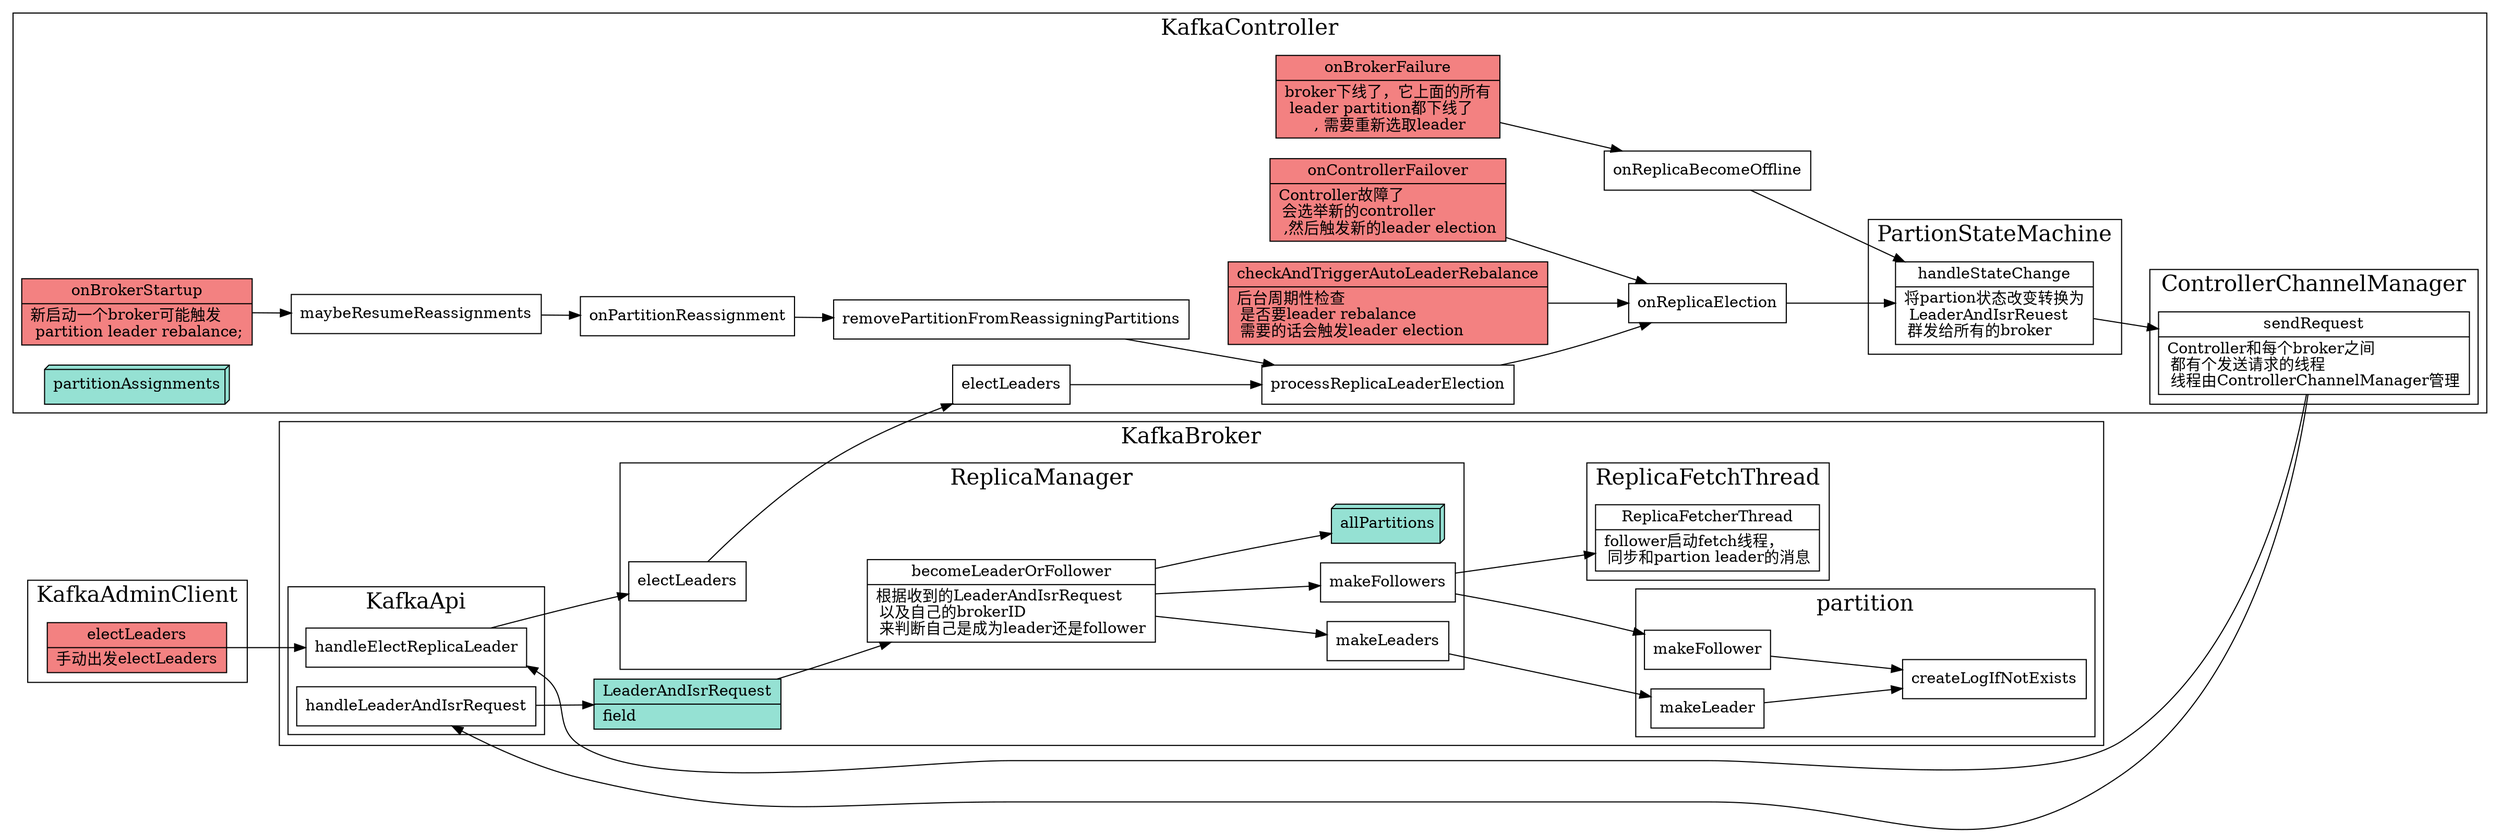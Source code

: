 digraph replica_leader_election {
  node[shape=box];
  newrank=true;
  rankdir=LR;

  subgraph cluster_KafkaBroker {
    graph[label="KafkaBroker";fontsize=20;];
    subgraph cluster_KafkaApi {
      graph[label="KafkaApi";fontsize=20;];
      handleLeaderAndIsrRequest;
      handleElectReplicaLeader;
    }

    subgraph cluster_partition {
      graph[label="partition";fontsize=20;];
      {makeLeader; makeFollower;} -> createLogIfNotExists;
    }
    subgraph cluster_ReplicaFetchThread {
      graph[label="ReplicaFetchThread";fontsize=20;];
      ReplicaFetcherThread[shape="record";
        label="{{
          ReplicaFetcherThread|
            follower启动fetch线程，\l 
            同步和partion leader的消息\l
        }}";
      ];
    }
    subgraph cluster_ReplicaManager {
      graph[label="ReplicaManager";fontsize=20;];
      becomeLeaderOrFollower[shape="record";
        label="{{
          becomeLeaderOrFollower|
            根据收到的LeaderAndIsrRequest\l
            以及自己的brokerID\l 
            来判断自己是成为leader还是follower\l
        }}";
      ];
      becomeLeaderOrFollower;
      becomeLeaderOrFollower -> {
        makeLeaders;
        makeFollowers;
        allPartitions;
      };
      allPartitions[
        fillcolor="#95e1d3"
        style=filled;
        shape=box3d;
        label="allPartitions"
      ];
      replica_electLeaders[label="electLeaders"];
      makeFollowers -> ReplicaFetcherThread;
    };

    LeaderAndIsrRequest[shape="record";
      fillcolor="#95e1d3"
      style=filled;
      label="{{
        LeaderAndIsrRequest|
          field \l
      }}";
    ];
    handleLeaderAndIsrRequest -> LeaderAndIsrRequest;
    LeaderAndIsrRequest -> becomeLeaderOrFollower;
    handleElectReplicaLeader -> replica_electLeaders;
    makeLeaders -> makeLeader;
    makeFollowers -> makeFollower;
    {rank=same;handleElectReplicaLeader;handleLeaderAndIsrRequest};
  }
  replica_electLeaders -> controller_electLeaders;


  subgraph cluster_KafkaController {
    graph[label="KafkaController";fontsize=20;];
    subgraph cluster_PartionStateMachine {
      graph[label="PartionStateMachine";fontsize=20;];
      handleStateChange;
      handleStateChange[shape="record";
        label="{{
          handleStateChange|
          将partion状态改变转换为\l 
          LeaderAndIsrReuest\l
          群发给所有的broker\l
        }}";
      ];
    }
    subgraph cluster_ControllerChannelManager {
      graph[label="ControllerChannelManager";fontsize=20;];
      sendRequest[shape="record";
        label="{{
          sendRequest|
            Controller和每个broker之间\l 
            都有个发送请求的线程\l
            线程由ControllerChannelManager管理
        }}";
      ];
    }
    controller_electLeaders[label="electLeaders"];
    controller_electLeaders -> processReplicaLeaderElection;
    onReplicaElection -> handleStateChange -> sendRequest;
    onBrokerFailure -> onReplicaBecomeOffline -> handleStateChange;

    sendRequest -> {
      handleLeaderAndIsrRequest;
      handleElectReplicaLeader;
    };
    onBrokerStartup -> maybeResumeReassignments -> onPartitionReassignment -> removePartitionFromReassigningPartitions -> processReplicaLeaderElection;
    {
      onControllerFailover
      processReplicaLeaderElection;
      checkAndTriggerAutoLeaderRebalance;
    }-> onReplicaElection;

    onBrokerStartup[shape="record";
      fillcolor="#f38181";
      style=filled;
      label="{{
        onBrokerStartup|
        新启动一个broker可能触发\l 
        partition leader rebalance;
      }}";
    ];
    onBrokerFailure[shape="record";
      fillcolor="#f38181";
      style=filled;
      label="{{
        onBrokerFailure|
        broker下线了，它上面的所有\l 
        leader partition都下线了\l 
        , 需要重新选取leader
      }}";
    ];
    onControllerFailover[shape="record";
      fillcolor="#f38181";
      style=filled;
      label="{{
        onControllerFailover|
        Controller故障了\l 
        会选举新的controller\l 
        ,然后触发新的leader election
      }}";
    ];
    checkAndTriggerAutoLeaderRebalance[shape="record";
      fillcolor="#f38181";
      style=filled;
      label="{{
        checkAndTriggerAutoLeaderRebalance|
          后台周期性检查\l 
          是否要leader rebalance\l
          需要的话会触发leader election\l
      }}";
    ];

    partitionAssignments[
      fillcolor="#95e1d3"
      style=filled;
      shape=box3d;
      label="partitionAssignments"
    ];
  }

  subgraph cluster_KafkaAdminClient {
    graph[label="KafkaAdminClient";fontsize=20;];
    admin_electLeaders[shape="record";
      fillcolor="#f38181";
      style=filled;
      label="{{
        electLeaders|
        手动出发electLeaders
      }}";
    ];
    admin_electLeaders -> handleElectReplicaLeader;
  }
}
